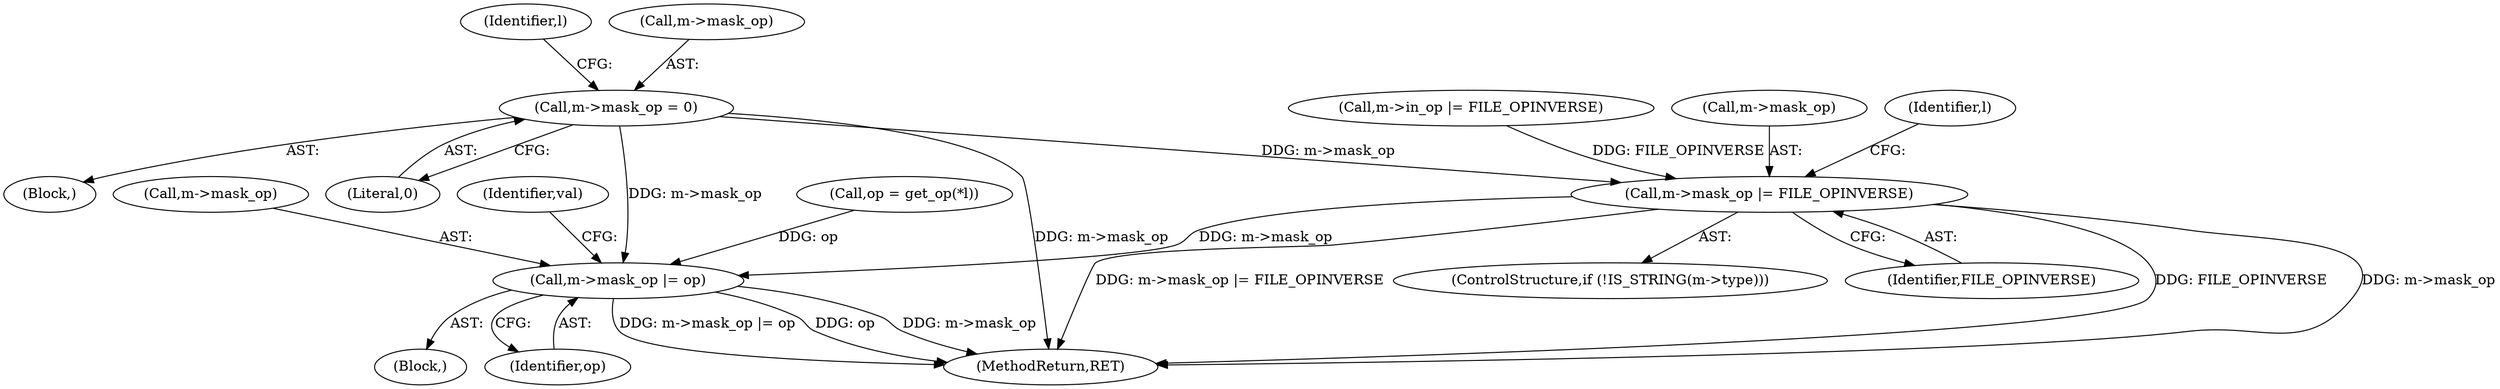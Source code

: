 digraph "0_file_4a284c89d6ef11aca34da65da7d673050a5ea320@pointer" {
"1000881" [label="(Call,m->mask_op = 0)"];
"1000898" [label="(Call,m->mask_op |= FILE_OPINVERSE)"];
"1000952" [label="(Call,m->mask_op |= op)"];
"1000889" [label="(Identifier,l)"];
"1000934" [label="(Call,op = get_op(*l))"];
"1000914" [label="(Identifier,l)"];
"1000882" [label="(Call,m->mask_op)"];
"1000948" [label="(Block,)"];
"1000902" [label="(Identifier,FILE_OPINVERSE)"];
"1000958" [label="(Identifier,val)"];
"1000135" [label="(Block,)"];
"1000885" [label="(Literal,0)"];
"1001534" [label="(MethodReturn,RET)"];
"1000952" [label="(Call,m->mask_op |= op)"];
"1000622" [label="(Call,m->in_op |= FILE_OPINVERSE)"];
"1000956" [label="(Identifier,op)"];
"1000898" [label="(Call,m->mask_op |= FILE_OPINVERSE)"];
"1000881" [label="(Call,m->mask_op = 0)"];
"1000953" [label="(Call,m->mask_op)"];
"1000892" [label="(ControlStructure,if (!IS_STRING(m->type)))"];
"1000899" [label="(Call,m->mask_op)"];
"1000881" -> "1000135"  [label="AST: "];
"1000881" -> "1000885"  [label="CFG: "];
"1000882" -> "1000881"  [label="AST: "];
"1000885" -> "1000881"  [label="AST: "];
"1000889" -> "1000881"  [label="CFG: "];
"1000881" -> "1001534"  [label="DDG: m->mask_op"];
"1000881" -> "1000898"  [label="DDG: m->mask_op"];
"1000881" -> "1000952"  [label="DDG: m->mask_op"];
"1000898" -> "1000892"  [label="AST: "];
"1000898" -> "1000902"  [label="CFG: "];
"1000899" -> "1000898"  [label="AST: "];
"1000902" -> "1000898"  [label="AST: "];
"1000914" -> "1000898"  [label="CFG: "];
"1000898" -> "1001534"  [label="DDG: m->mask_op"];
"1000898" -> "1001534"  [label="DDG: m->mask_op |= FILE_OPINVERSE"];
"1000898" -> "1001534"  [label="DDG: FILE_OPINVERSE"];
"1000622" -> "1000898"  [label="DDG: FILE_OPINVERSE"];
"1000898" -> "1000952"  [label="DDG: m->mask_op"];
"1000952" -> "1000948"  [label="AST: "];
"1000952" -> "1000956"  [label="CFG: "];
"1000953" -> "1000952"  [label="AST: "];
"1000956" -> "1000952"  [label="AST: "];
"1000958" -> "1000952"  [label="CFG: "];
"1000952" -> "1001534"  [label="DDG: m->mask_op"];
"1000952" -> "1001534"  [label="DDG: m->mask_op |= op"];
"1000952" -> "1001534"  [label="DDG: op"];
"1000934" -> "1000952"  [label="DDG: op"];
}
